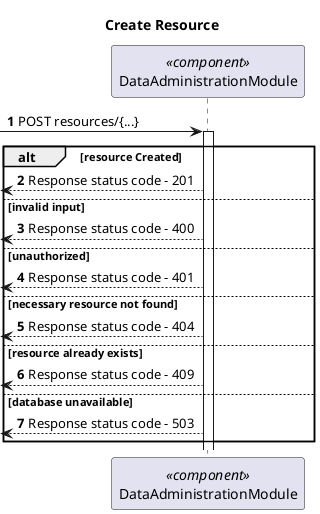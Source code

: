 @startuml Process View - Level 1

autonumber
skinparam packageStyle rect

title Create Resource

participant "DataAdministrationModule" as DAM <<component>>

-> DAM: POST resources/{...}

activate DAM

alt resource Created

  <-- DAM: Response status code - 201

else invalid input

  <-- DAM: Response status code - 400

else unauthorized

  <-- DAM: Response status code - 401

else necessary resource not found

  <-- DAM: Response status code - 404

else resource already exists

  <-- DAM: Response status code - 409

else database unavailable

  <-- DAM: Response status code - 503

end

@enduml